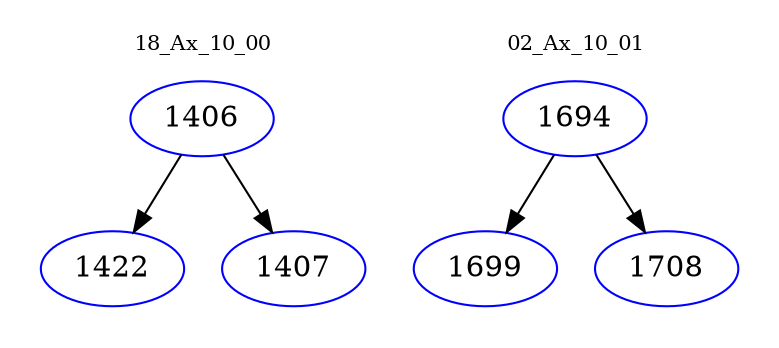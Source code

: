 digraph{
subgraph cluster_0 {
color = white
label = "18_Ax_10_00";
fontsize=10;
T0_1406 [label="1406", color="blue"]
T0_1406 -> T0_1422 [color="black"]
T0_1422 [label="1422", color="blue"]
T0_1406 -> T0_1407 [color="black"]
T0_1407 [label="1407", color="blue"]
}
subgraph cluster_1 {
color = white
label = "02_Ax_10_01";
fontsize=10;
T1_1694 [label="1694", color="blue"]
T1_1694 -> T1_1699 [color="black"]
T1_1699 [label="1699", color="blue"]
T1_1694 -> T1_1708 [color="black"]
T1_1708 [label="1708", color="blue"]
}
}
